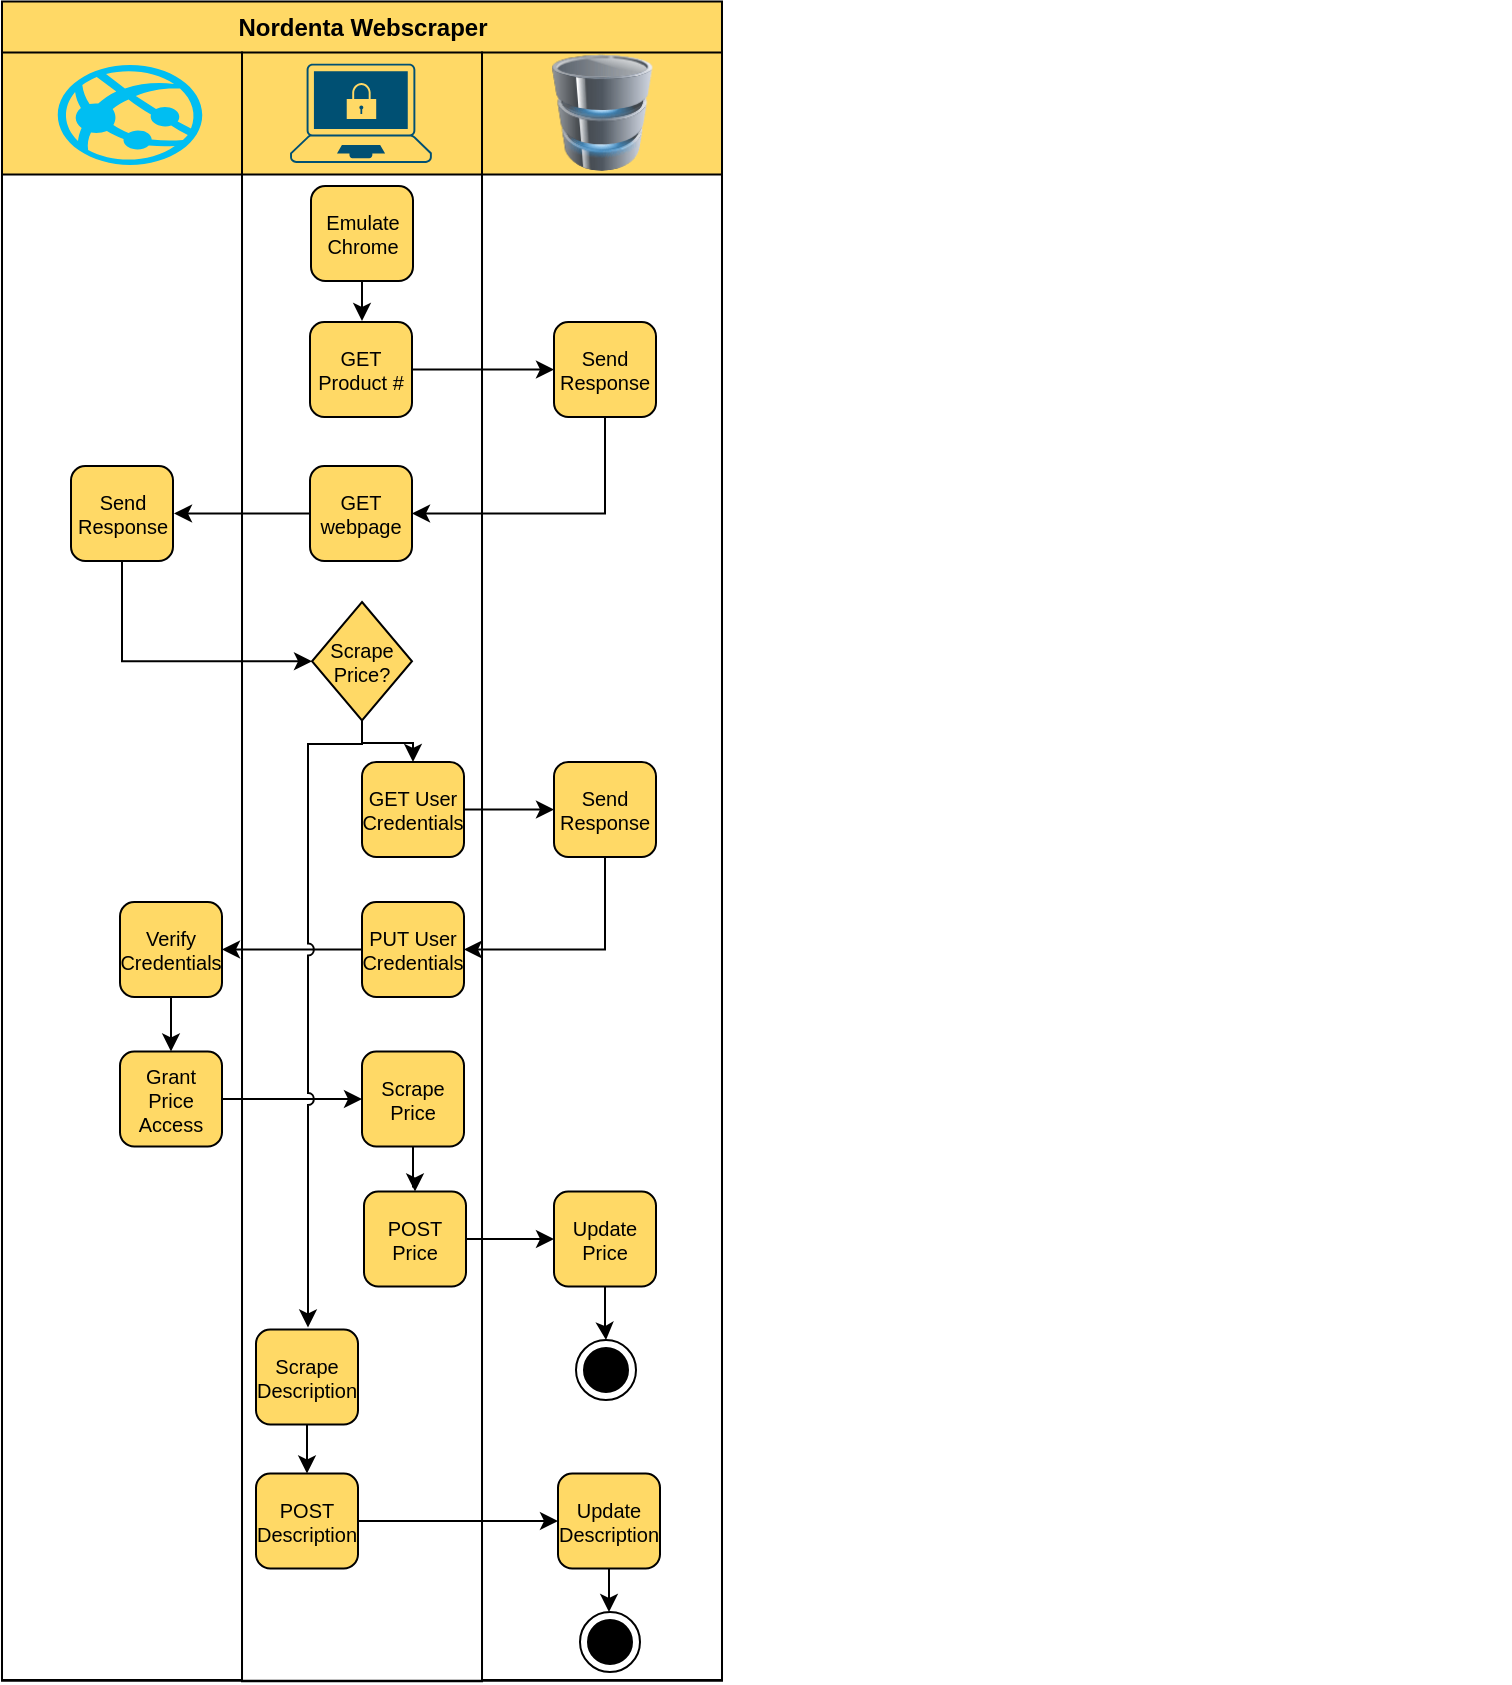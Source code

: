 <mxfile version="24.7.17" pages="2">
  <diagram id="prtHgNgQTEPvFCAcTncT" name="Page-1">
    <mxGraphModel dx="1728" dy="868" grid="1" gridSize="10" guides="1" tooltips="1" connect="1" arrows="1" fold="1" page="1" pageScale="1" pageWidth="827" pageHeight="1169" math="0" shadow="0">
      <root>
        <mxCell id="0" />
        <mxCell id="1" parent="0" />
        <mxCell id="Icc0pJldQRL-WqlS7xv6-1" value="Nordenta Webscraper" style="swimlane;html=1;childLayout=stackLayout;resizeParent=1;resizeParentMax=0;horizontal=0;startSize=26;horizontalStack=0;rotation=90;fillColor=#FFD966;movable=1;resizable=1;rotatable=1;deletable=1;editable=1;locked=0;connectable=1;container=0;" vertex="1" parent="1">
          <mxGeometry x="-5.79" y="287.54" width="839.57" height="360" as="geometry" />
        </mxCell>
        <mxCell id="Icc0pJldQRL-WqlS7xv6-23" value="" style="group" vertex="1" connectable="0" parent="1">
          <mxGeometry x="234" y="72.25" width="753.75" height="514.38" as="geometry" />
        </mxCell>
        <mxCell id="Icc0pJldQRL-WqlS7xv6-2" value="" style="swimlane;html=1;startSize=61;horizontal=0;rotation=90;fillColor=#FFD966;movable=1;resizable=1;rotatable=1;deletable=1;editable=1;locked=0;connectable=1;container=0;" vertex="1" parent="Icc0pJldQRL-WqlS7xv6-23">
          <mxGeometry x="-346.87" y="347.87" width="813.75" height="120" as="geometry" />
        </mxCell>
        <mxCell id="Icc0pJldQRL-WqlS7xv6-24" value="" style="verticalLabelPosition=top;html=1;verticalAlign=bottom;align=center;strokeColor=none;fillColor=#00BEF2;shape=mxgraph.azure.azure_website;pointerEvents=1;labelPosition=center;" vertex="1" parent="Icc0pJldQRL-WqlS7xv6-2">
          <mxGeometry x="374.75" y="-340.62" width="72.25" height="50" as="geometry" />
        </mxCell>
        <mxCell id="Icc0pJldQRL-WqlS7xv6-4" value="" style="swimlane;html=1;startSize=61;horizontal=0;rotation=90;fillColor=#FFD966;movable=1;resizable=1;rotatable=1;deletable=1;editable=1;locked=0;connectable=1;container=0;" vertex="1" parent="Icc0pJldQRL-WqlS7xv6-23">
          <mxGeometry x="-227.18" y="348.19" width="814.37" height="120" as="geometry" />
        </mxCell>
        <mxCell id="Icc0pJldQRL-WqlS7xv6-25" value="" style="points=[[0.13,0.02,0],[0.5,0,0],[0.87,0.02,0],[0.885,0.4,0],[0.985,0.985,0],[0.5,1,0],[0.015,0.985,0],[0.115,0.4,0]];verticalLabelPosition=bottom;sketch=0;html=1;verticalAlign=top;aspect=fixed;align=center;pointerEvents=1;shape=mxgraph.cisco19.secure_endpoints;fillColor=#005073;strokeColor=none;labelPosition=center;" vertex="1" parent="Icc0pJldQRL-WqlS7xv6-4">
          <mxGeometry x="371.21" y="-341.62" width="70.89" height="49.62" as="geometry" />
        </mxCell>
        <mxCell id="Icc0pJldQRL-WqlS7xv6-6" value="" style="swimlane;html=1;startSize=61;horizontal=0;rotation=90;fillColor=#FFD966;movable=1;resizable=1;rotatable=1;deletable=1;editable=1;locked=0;connectable=1;container=0;" vertex="1" parent="Icc0pJldQRL-WqlS7xv6-23">
          <mxGeometry x="-106.87" y="347.88" width="813.75" height="120" as="geometry" />
        </mxCell>
        <mxCell id="Icc0pJldQRL-WqlS7xv6-26" value="" style="image;html=1;image=img/lib/clip_art/computers/Database_128x128.png;labelPosition=center;verticalLabelPosition=top;align=center;verticalAlign=bottom;" vertex="1" parent="Icc0pJldQRL-WqlS7xv6-6">
          <mxGeometry x="374.5" y="-346" width="65" height="58.37" as="geometry" />
        </mxCell>
        <mxCell id="Icc0pJldQRL-WqlS7xv6-61" style="edgeStyle=orthogonalEdgeStyle;rounded=0;orthogonalLoop=1;jettySize=auto;html=1;entryX=0;entryY=0.5;entryDx=0;entryDy=0;" edge="1" parent="Icc0pJldQRL-WqlS7xv6-23" source="Icc0pJldQRL-WqlS7xv6-21" target="Icc0pJldQRL-WqlS7xv6-27">
          <mxGeometry relative="1" as="geometry" />
        </mxCell>
        <mxCell id="Icc0pJldQRL-WqlS7xv6-21" value="GET User Credentials" style="rounded=1;whiteSpace=wrap;html=1;fillColor=#FFD966;movable=1;resizable=1;rotatable=1;deletable=1;editable=1;locked=0;connectable=1;container=0;fontSize=10;" vertex="1" parent="Icc0pJldQRL-WqlS7xv6-23">
          <mxGeometry x="180" y="355.75" width="51" height="47.5" as="geometry" />
        </mxCell>
        <mxCell id="Icc0pJldQRL-WqlS7xv6-62" style="edgeStyle=orthogonalEdgeStyle;rounded=0;orthogonalLoop=1;jettySize=auto;html=1;entryX=1;entryY=0.5;entryDx=0;entryDy=0;" edge="1" parent="Icc0pJldQRL-WqlS7xv6-23" source="Icc0pJldQRL-WqlS7xv6-27" target="Icc0pJldQRL-WqlS7xv6-28">
          <mxGeometry relative="1" as="geometry">
            <Array as="points">
              <mxPoint x="302" y="450" />
            </Array>
          </mxGeometry>
        </mxCell>
        <mxCell id="Icc0pJldQRL-WqlS7xv6-27" value="Send Response" style="rounded=1;whiteSpace=wrap;html=1;fillColor=#FFD966;movable=1;resizable=1;rotatable=1;deletable=1;editable=1;locked=0;connectable=1;container=0;fontSize=10;" vertex="1" parent="Icc0pJldQRL-WqlS7xv6-23">
          <mxGeometry x="276" y="355.75" width="51" height="47.5" as="geometry" />
        </mxCell>
        <mxCell id="Icc0pJldQRL-WqlS7xv6-63" style="edgeStyle=orthogonalEdgeStyle;rounded=0;orthogonalLoop=1;jettySize=auto;html=1;" edge="1" parent="Icc0pJldQRL-WqlS7xv6-23" source="Icc0pJldQRL-WqlS7xv6-28" target="Icc0pJldQRL-WqlS7xv6-29">
          <mxGeometry relative="1" as="geometry" />
        </mxCell>
        <mxCell id="Icc0pJldQRL-WqlS7xv6-28" value="PUT User Credentials" style="rounded=1;whiteSpace=wrap;html=1;fillColor=#FFD966;movable=1;resizable=1;rotatable=1;deletable=1;editable=1;locked=0;connectable=1;container=0;fontSize=10;" vertex="1" parent="Icc0pJldQRL-WqlS7xv6-23">
          <mxGeometry x="180" y="425.75" width="51" height="47.5" as="geometry" />
        </mxCell>
        <mxCell id="Icc0pJldQRL-WqlS7xv6-29" value="Verify Credentials" style="rounded=1;whiteSpace=wrap;html=1;fillColor=#FFD966;movable=1;resizable=1;rotatable=1;deletable=1;editable=1;locked=0;connectable=1;container=0;fontSize=10;" vertex="1" parent="Icc0pJldQRL-WqlS7xv6-23">
          <mxGeometry x="59" y="425.75" width="51" height="47.5" as="geometry" />
        </mxCell>
        <mxCell id="Icc0pJldQRL-WqlS7xv6-50" style="edgeStyle=orthogonalEdgeStyle;rounded=0;orthogonalLoop=1;jettySize=auto;html=1;entryX=0;entryY=0.5;entryDx=0;entryDy=0;" edge="1" parent="Icc0pJldQRL-WqlS7xv6-23" source="Icc0pJldQRL-WqlS7xv6-31" target="Icc0pJldQRL-WqlS7xv6-32">
          <mxGeometry relative="1" as="geometry" />
        </mxCell>
        <mxCell id="Icc0pJldQRL-WqlS7xv6-31" value="GET Product #" style="rounded=1;whiteSpace=wrap;html=1;fillColor=#FFD966;movable=1;resizable=1;rotatable=1;deletable=1;editable=1;locked=0;connectable=1;container=0;fontSize=10;" vertex="1" parent="Icc0pJldQRL-WqlS7xv6-23">
          <mxGeometry x="154" y="135.75" width="51" height="47.5" as="geometry" />
        </mxCell>
        <mxCell id="Icc0pJldQRL-WqlS7xv6-32" value="Send Response" style="rounded=1;whiteSpace=wrap;html=1;fillColor=#FFD966;movable=1;resizable=1;rotatable=1;deletable=1;editable=1;locked=0;connectable=1;container=0;fontSize=10;" vertex="1" parent="Icc0pJldQRL-WqlS7xv6-23">
          <mxGeometry x="276" y="135.75" width="51" height="47.5" as="geometry" />
        </mxCell>
        <mxCell id="Icc0pJldQRL-WqlS7xv6-11" value="Scrape Price?" style="rhombus;whiteSpace=wrap;html=1;gradientColor=none;fillColor=#FFD966;movable=1;resizable=1;rotatable=1;deletable=1;editable=1;locked=0;connectable=1;container=0;fontSize=10;" vertex="1" parent="Icc0pJldQRL-WqlS7xv6-23">
          <mxGeometry x="155" y="275.75" width="50" height="59.25" as="geometry" />
        </mxCell>
        <mxCell id="Icc0pJldQRL-WqlS7xv6-55" style="edgeStyle=orthogonalEdgeStyle;rounded=0;orthogonalLoop=1;jettySize=auto;html=1;entryX=0;entryY=0.5;entryDx=0;entryDy=0;" edge="1" parent="Icc0pJldQRL-WqlS7xv6-23" source="Icc0pJldQRL-WqlS7xv6-8" target="Icc0pJldQRL-WqlS7xv6-11">
          <mxGeometry relative="1" as="geometry">
            <Array as="points">
              <mxPoint x="60" y="305" />
            </Array>
          </mxGeometry>
        </mxCell>
        <mxCell id="Icc0pJldQRL-WqlS7xv6-8" value="Send Response" style="rounded=1;whiteSpace=wrap;html=1;fillColor=#FFD966;movable=1;resizable=1;rotatable=1;deletable=1;editable=1;locked=0;connectable=1;container=0;fontSize=10;" vertex="1" parent="Icc0pJldQRL-WqlS7xv6-23">
          <mxGeometry x="34.5" y="207.75" width="51" height="47.5" as="geometry" />
        </mxCell>
        <mxCell id="Icc0pJldQRL-WqlS7xv6-78" value="" style="endArrow=classic;html=1;rounded=0;entryX=0.5;entryY=0;entryDx=0;entryDy=0;edgeStyle=orthogonalEdgeStyle;elbow=vertical;curved=0;exitX=0.5;exitY=1;exitDx=0;exitDy=0;" edge="1" parent="Icc0pJldQRL-WqlS7xv6-23">
          <mxGeometry width="50" height="50" relative="1" as="geometry">
            <mxPoint x="180" y="335.0" as="sourcePoint" />
            <mxPoint x="205.5" y="355.75" as="targetPoint" />
            <Array as="points">
              <mxPoint x="179.82" y="346.19" />
              <mxPoint x="205.82" y="346.19" />
            </Array>
          </mxGeometry>
        </mxCell>
        <mxCell id="Icc0pJldQRL-WqlS7xv6-49" style="edgeStyle=orthogonalEdgeStyle;rounded=0;orthogonalLoop=1;jettySize=auto;html=1;entryX=0.5;entryY=0;entryDx=0;entryDy=0;" edge="1" parent="1" source="Icc0pJldQRL-WqlS7xv6-10" target="Icc0pJldQRL-WqlS7xv6-31">
          <mxGeometry relative="1" as="geometry" />
        </mxCell>
        <mxCell id="Icc0pJldQRL-WqlS7xv6-10" value="Emulate Chrome" style="rounded=1;whiteSpace=wrap;html=1;fillColor=#FFD966;movable=1;resizable=1;rotatable=1;deletable=1;editable=1;locked=0;connectable=1;container=0;fontSize=10;" vertex="1" parent="1">
          <mxGeometry x="388.5" y="140" width="51" height="47.5" as="geometry" />
        </mxCell>
        <mxCell id="Icc0pJldQRL-WqlS7xv6-53" style="edgeStyle=orthogonalEdgeStyle;rounded=0;orthogonalLoop=1;jettySize=auto;html=1;" edge="1" parent="1" source="Icc0pJldQRL-WqlS7xv6-15">
          <mxGeometry relative="1" as="geometry">
            <mxPoint x="320" y="303.75" as="targetPoint" />
          </mxGeometry>
        </mxCell>
        <mxCell id="Icc0pJldQRL-WqlS7xv6-15" value="GET webpage" style="rounded=1;whiteSpace=wrap;html=1;fillColor=#FFD966;movable=1;resizable=1;rotatable=1;deletable=1;editable=1;locked=0;connectable=1;container=0;fontSize=10;" vertex="1" parent="1">
          <mxGeometry x="388" y="280" width="51" height="47.5" as="geometry" />
        </mxCell>
        <mxCell id="Icc0pJldQRL-WqlS7xv6-65" style="edgeStyle=orthogonalEdgeStyle;rounded=0;orthogonalLoop=1;jettySize=auto;html=1;" edge="1" parent="1" source="Icc0pJldQRL-WqlS7xv6-30" target="Icc0pJldQRL-WqlS7xv6-35">
          <mxGeometry relative="1" as="geometry" />
        </mxCell>
        <mxCell id="Icc0pJldQRL-WqlS7xv6-30" value="Grant Price Access" style="rounded=1;whiteSpace=wrap;html=1;fillColor=#FFD966;movable=1;resizable=1;rotatable=1;deletable=1;editable=1;locked=0;connectable=1;container=0;fontSize=10;" vertex="1" parent="1">
          <mxGeometry x="293" y="572.75" width="51" height="47.5" as="geometry" />
        </mxCell>
        <mxCell id="Icc0pJldQRL-WqlS7xv6-66" style="edgeStyle=orthogonalEdgeStyle;rounded=0;orthogonalLoop=1;jettySize=auto;html=1;" edge="1" parent="1" source="Icc0pJldQRL-WqlS7xv6-35" target="Icc0pJldQRL-WqlS7xv6-36">
          <mxGeometry relative="1" as="geometry" />
        </mxCell>
        <mxCell id="Icc0pJldQRL-WqlS7xv6-35" value="Scrape Price" style="rounded=1;whiteSpace=wrap;html=1;fillColor=#FFD966;movable=1;resizable=1;rotatable=1;deletable=1;editable=1;locked=0;connectable=1;container=0;fontSize=10;" vertex="1" parent="1">
          <mxGeometry x="414" y="572.75" width="51" height="47.5" as="geometry" />
        </mxCell>
        <mxCell id="Icc0pJldQRL-WqlS7xv6-68" style="edgeStyle=orthogonalEdgeStyle;rounded=0;orthogonalLoop=1;jettySize=auto;html=1;entryX=0;entryY=0.5;entryDx=0;entryDy=0;" edge="1" parent="1" source="Icc0pJldQRL-WqlS7xv6-36" target="Icc0pJldQRL-WqlS7xv6-37">
          <mxGeometry relative="1" as="geometry" />
        </mxCell>
        <mxCell id="Icc0pJldQRL-WqlS7xv6-36" value="POST Price" style="rounded=1;whiteSpace=wrap;html=1;fillColor=#FFD966;movable=1;resizable=1;rotatable=1;deletable=1;editable=1;locked=0;connectable=1;container=0;fontSize=10;" vertex="1" parent="1">
          <mxGeometry x="415" y="642.75" width="51" height="47.5" as="geometry" />
        </mxCell>
        <mxCell id="Icc0pJldQRL-WqlS7xv6-70" style="edgeStyle=orthogonalEdgeStyle;rounded=0;orthogonalLoop=1;jettySize=auto;html=1;entryX=0.5;entryY=0;entryDx=0;entryDy=0;" edge="1" parent="1" source="Icc0pJldQRL-WqlS7xv6-37" target="Icc0pJldQRL-WqlS7xv6-42">
          <mxGeometry relative="1" as="geometry" />
        </mxCell>
        <mxCell id="Icc0pJldQRL-WqlS7xv6-37" value="Update Price" style="rounded=1;whiteSpace=wrap;html=1;fillColor=#FFD966;movable=1;resizable=1;rotatable=1;deletable=1;editable=1;locked=0;connectable=1;container=0;fontSize=10;" vertex="1" parent="1">
          <mxGeometry x="510" y="642.75" width="51" height="47.5" as="geometry" />
        </mxCell>
        <mxCell id="Icc0pJldQRL-WqlS7xv6-42" value="" style="ellipse;html=1;shape=endState;fillColor=strokeColor;fontSize=10;" vertex="1" parent="1">
          <mxGeometry x="521" y="717" width="30" height="30" as="geometry" />
        </mxCell>
        <mxCell id="Icc0pJldQRL-WqlS7xv6-71" style="edgeStyle=orthogonalEdgeStyle;rounded=0;orthogonalLoop=1;jettySize=auto;html=1;" edge="1" parent="1" source="Icc0pJldQRL-WqlS7xv6-43" target="Icc0pJldQRL-WqlS7xv6-44">
          <mxGeometry relative="1" as="geometry" />
        </mxCell>
        <mxCell id="Icc0pJldQRL-WqlS7xv6-43" value="Scrape Description" style="rounded=1;whiteSpace=wrap;html=1;fillColor=#FFD966;movable=1;resizable=1;rotatable=1;deletable=1;editable=1;locked=0;connectable=1;container=0;fontSize=10;" vertex="1" parent="1">
          <mxGeometry x="361" y="711.75" width="51" height="47.5" as="geometry" />
        </mxCell>
        <mxCell id="Icc0pJldQRL-WqlS7xv6-72" style="edgeStyle=orthogonalEdgeStyle;rounded=0;orthogonalLoop=1;jettySize=auto;html=1;" edge="1" parent="1" source="Icc0pJldQRL-WqlS7xv6-44" target="Icc0pJldQRL-WqlS7xv6-47">
          <mxGeometry relative="1" as="geometry" />
        </mxCell>
        <mxCell id="Icc0pJldQRL-WqlS7xv6-44" value="POST Description" style="rounded=1;whiteSpace=wrap;html=1;fillColor=#FFD966;movable=1;resizable=1;rotatable=1;deletable=1;editable=1;locked=0;connectable=1;container=0;fontSize=10;" vertex="1" parent="1">
          <mxGeometry x="361" y="783.75" width="51" height="47.5" as="geometry" />
        </mxCell>
        <mxCell id="Icc0pJldQRL-WqlS7xv6-47" value="Update Description" style="rounded=1;whiteSpace=wrap;html=1;fillColor=#FFD966;movable=1;resizable=1;rotatable=1;deletable=1;editable=1;locked=0;connectable=1;container=0;fontSize=10;" vertex="1" parent="1">
          <mxGeometry x="512" y="783.75" width="51" height="47.5" as="geometry" />
        </mxCell>
        <mxCell id="Icc0pJldQRL-WqlS7xv6-48" value="" style="ellipse;html=1;shape=endState;fillColor=strokeColor;fontSize=10;" vertex="1" parent="1">
          <mxGeometry x="523" y="853" width="30" height="30" as="geometry" />
        </mxCell>
        <mxCell id="Icc0pJldQRL-WqlS7xv6-51" style="edgeStyle=orthogonalEdgeStyle;rounded=0;orthogonalLoop=1;jettySize=auto;html=1;entryX=1;entryY=0.5;entryDx=0;entryDy=0;" edge="1" parent="1" source="Icc0pJldQRL-WqlS7xv6-32" target="Icc0pJldQRL-WqlS7xv6-15">
          <mxGeometry relative="1" as="geometry">
            <Array as="points">
              <mxPoint x="536" y="304" />
            </Array>
          </mxGeometry>
        </mxCell>
        <mxCell id="Icc0pJldQRL-WqlS7xv6-64" style="edgeStyle=orthogonalEdgeStyle;rounded=0;orthogonalLoop=1;jettySize=auto;html=1;" edge="1" parent="1" source="Icc0pJldQRL-WqlS7xv6-29" target="Icc0pJldQRL-WqlS7xv6-30">
          <mxGeometry relative="1" as="geometry" />
        </mxCell>
        <mxCell id="Icc0pJldQRL-WqlS7xv6-75" style="edgeStyle=orthogonalEdgeStyle;rounded=0;orthogonalLoop=1;jettySize=auto;html=1;entryX=0.533;entryY=-0.074;entryDx=0;entryDy=0;entryPerimeter=0;exitX=0.5;exitY=1;exitDx=0;exitDy=0;" edge="1" parent="1" source="Icc0pJldQRL-WqlS7xv6-47">
          <mxGeometry relative="1" as="geometry">
            <mxPoint x="537.497" y="834.25" as="sourcePoint" />
            <mxPoint x="536.99" y="853.78" as="targetPoint" />
            <Array as="points">
              <mxPoint x="537" y="853" />
              <mxPoint x="537" y="853" />
            </Array>
          </mxGeometry>
        </mxCell>
        <mxCell id="Icc0pJldQRL-WqlS7xv6-80" value="" style="endArrow=classic;html=1;rounded=0;jumpStyle=arc;edgeStyle=orthogonalEdgeStyle;exitX=0.5;exitY=1;exitDx=0;exitDy=0;" edge="1" parent="1" source="Icc0pJldQRL-WqlS7xv6-11">
          <mxGeometry width="50" height="50" relative="1" as="geometry">
            <mxPoint x="410" y="419" as="sourcePoint" />
            <mxPoint x="387" y="710.75" as="targetPoint" />
            <Array as="points">
              <mxPoint x="414" y="419" />
              <mxPoint x="387" y="419" />
            </Array>
          </mxGeometry>
        </mxCell>
      </root>
    </mxGraphModel>
  </diagram>
  <diagram id="tWZMgUSBOcMcgNl6Ank5" name="Page-2">
    <mxGraphModel dx="988" dy="496" grid="1" gridSize="10" guides="1" tooltips="1" connect="1" arrows="1" fold="1" page="1" pageScale="1" pageWidth="827" pageHeight="1169" math="0" shadow="0">
      <root>
        <mxCell id="0" />
        <mxCell id="1" parent="0" />
        <mxCell id="_Zf20dQg18zxxb_NY8o4-1" value="Nordenta Webscraper" style="swimlane;html=1;childLayout=stackLayout;resizeParent=1;resizeParentMax=0;horizontal=0;startSize=20;horizontalStack=0;rotation=90;fillColor=#FFD966;" vertex="1" parent="1">
          <mxGeometry x="187.75" y="100" width="452.5" height="360" as="geometry" />
        </mxCell>
        <mxCell id="_Zf20dQg18zxxb_NY8o4-2" value="" style="swimlane;html=1;startSize=61;horizontal=0;rotation=90;fillColor=#FFD966;" vertex="1" parent="1">
          <mxGeometry x="79" y="229.25" width="430" height="120" as="geometry" />
        </mxCell>
        <mxCell id="vj2_HNSLxKVIQQjpJSS1-1" value="" style="verticalLabelPosition=top;html=1;verticalAlign=bottom;align=center;strokeColor=none;fillColor=#00BEF2;shape=mxgraph.azure.azure_website;pointerEvents=1;labelPosition=center;" vertex="1" parent="_Zf20dQg18zxxb_NY8o4-2">
          <mxGeometry x="184.75" y="-149.25" width="60.5" height="49.25" as="geometry" />
        </mxCell>
        <mxCell id="_Zf20dQg18zxxb_NY8o4-3" value="" style="swimlane;html=1;startSize=61;horizontal=0;rotation=90;fillColor=#FFD966;" vertex="1" parent="1">
          <mxGeometry x="199" y="229.25" width="430" height="120" as="geometry" />
        </mxCell>
        <mxCell id="vj2_HNSLxKVIQQjpJSS1-2" value="" style="points=[[0.13,0.02,0],[0.5,0,0],[0.87,0.02,0],[0.885,0.4,0],[0.985,0.985,0],[0.5,1,0],[0.015,0.985,0],[0.115,0.4,0]];verticalLabelPosition=bottom;sketch=0;html=1;verticalAlign=top;aspect=fixed;align=center;pointerEvents=1;shape=mxgraph.cisco19.secure_endpoints;fillColor=#005073;strokeColor=none;labelPosition=center;" vertex="1" parent="_Zf20dQg18zxxb_NY8o4-3">
          <mxGeometry x="179" y="-149.25" width="71.18" height="49.25" as="geometry" />
        </mxCell>
        <mxCell id="_Zf20dQg18zxxb_NY8o4-4" value="" style="swimlane;html=1;startSize=61;horizontal=0;rotation=90;fillColor=#FFD966;" vertex="1" parent="1">
          <mxGeometry x="319" y="229.25" width="430" height="120" as="geometry" />
        </mxCell>
        <mxCell id="vj2_HNSLxKVIQQjpJSS1-3" value="" style="image;html=1;image=img/lib/clip_art/computers/Database_128x128.png;labelPosition=center;verticalLabelPosition=top;align=center;verticalAlign=bottom;" vertex="1" parent="_Zf20dQg18zxxb_NY8o4-4">
          <mxGeometry x="192.25" y="-155.37" width="45.5" height="61.5" as="geometry" />
        </mxCell>
        <mxCell id="kjXF0Woj5iTMlpLaW1JS-1" value="Send Response" style="rounded=1;whiteSpace=wrap;html=1;fillColor=#FFD966;" vertex="1" parent="1">
          <mxGeometry x="305" y="137.5" width="51" height="47.5" as="geometry" />
        </mxCell>
        <mxCell id="kjXF0Woj5iTMlpLaW1JS-2" value="Send login info" style="rounded=1;whiteSpace=wrap;html=1;fillColor=#FFD966;" vertex="1" parent="1">
          <mxGeometry x="460" y="137.5" width="51" height="47.5" as="geometry" />
        </mxCell>
        <mxCell id="kjXF0Woj5iTMlpLaW1JS-3" value="Simulate Chrome" style="rounded=1;whiteSpace=wrap;html=1;fillColor=#FFD966;" vertex="1" parent="1">
          <mxGeometry x="230" y="266.25" width="51" height="47.5" as="geometry" />
        </mxCell>
        <mxCell id="kjXF0Woj5iTMlpLaW1JS-4" value="Scrape Price?" style="rhombus;whiteSpace=wrap;html=1;gradientColor=none;fillColor=#FFD966;" vertex="1" parent="1">
          <mxGeometry x="386" y="250" width="57" height="70" as="geometry" />
        </mxCell>
        <mxCell id="kjXF0Woj5iTMlpLaW1JS-5" value="Send login info" style="rounded=1;whiteSpace=wrap;html=1;fillColor=#FFD966;" vertex="1" parent="1">
          <mxGeometry x="470" y="240" width="51" height="47.5" as="geometry" />
        </mxCell>
        <mxCell id="kjXF0Woj5iTMlpLaW1JS-6" style="edgeStyle=orthogonalEdgeStyle;rounded=0;orthogonalLoop=1;jettySize=auto;html=1;" edge="1" parent="1" source="kjXF0Woj5iTMlpLaW1JS-1" target="kjXF0Woj5iTMlpLaW1JS-4">
          <mxGeometry relative="1" as="geometry" />
        </mxCell>
        <mxCell id="kjXF0Woj5iTMlpLaW1JS-7" style="edgeStyle=orthogonalEdgeStyle;rounded=0;orthogonalLoop=1;jettySize=auto;html=1;entryX=0.5;entryY=1;entryDx=0;entryDy=0;" edge="1" parent="1" source="kjXF0Woj5iTMlpLaW1JS-8" target="kjXF0Woj5iTMlpLaW1JS-1">
          <mxGeometry relative="1" as="geometry" />
        </mxCell>
        <mxCell id="kjXF0Woj5iTMlpLaW1JS-8" value="GET webpage" style="rounded=1;whiteSpace=wrap;html=1;fillColor=#FFD966;" vertex="1" parent="1">
          <mxGeometry x="305" y="266.25" width="51" height="47.5" as="geometry" />
        </mxCell>
        <mxCell id="kjXF0Woj5iTMlpLaW1JS-9" style="edgeStyle=orthogonalEdgeStyle;rounded=0;orthogonalLoop=1;jettySize=auto;html=1;entryX=0;entryY=0.5;entryDx=0;entryDy=0;" edge="1" parent="1" source="kjXF0Woj5iTMlpLaW1JS-3" target="kjXF0Woj5iTMlpLaW1JS-8">
          <mxGeometry relative="1" as="geometry" />
        </mxCell>
        <mxCell id="0TTQyvBh0qCLBWSLqZii-1" value="Nordenta Webscraper" style="swimlane;html=1;childLayout=stackLayout;resizeParent=1;resizeParentMax=0;horizontal=0;startSize=26;horizontalStack=0;rotation=90;fillColor=#FFD966;movable=1;resizable=1;rotatable=1;deletable=1;editable=1;locked=0;connectable=1;container=0;" vertex="1" parent="1">
          <mxGeometry x="-5.79" y="287.54" width="839.57" height="360" as="geometry" />
        </mxCell>
        <mxCell id="0TTQyvBh0qCLBWSLqZii-2" value="" style="swimlane;html=1;startSize=61;horizontal=0;rotation=90;fillColor=#FFD966;movable=1;resizable=1;rotatable=1;deletable=1;editable=1;locked=0;connectable=1;container=0;" vertex="1" parent="1">
          <mxGeometry x="-112.87" y="420.12" width="813.75" height="120" as="geometry" />
        </mxCell>
        <mxCell id="0TTQyvBh0qCLBWSLqZii-3" value="" style="verticalLabelPosition=top;html=1;verticalAlign=bottom;align=center;strokeColor=none;fillColor=#00BEF2;shape=mxgraph.azure.azure_website;pointerEvents=1;labelPosition=center;" vertex="1" parent="0TTQyvBh0qCLBWSLqZii-2">
          <mxGeometry x="374.75" y="-340.62" width="72.25" height="50" as="geometry" />
        </mxCell>
        <mxCell id="0TTQyvBh0qCLBWSLqZii-4" value="" style="swimlane;html=1;startSize=61;horizontal=0;rotation=90;fillColor=#FFD966;movable=1;resizable=1;rotatable=1;deletable=1;editable=1;locked=0;connectable=1;container=0;" vertex="1" parent="1">
          <mxGeometry x="6.82" y="420.44" width="814.37" height="120" as="geometry" />
        </mxCell>
        <mxCell id="0TTQyvBh0qCLBWSLqZii-5" value="" style="points=[[0.13,0.02,0],[0.5,0,0],[0.87,0.02,0],[0.885,0.4,0],[0.985,0.985,0],[0.5,1,0],[0.015,0.985,0],[0.115,0.4,0]];verticalLabelPosition=bottom;sketch=0;html=1;verticalAlign=top;aspect=fixed;align=center;pointerEvents=1;shape=mxgraph.cisco19.secure_endpoints;fillColor=#005073;strokeColor=none;labelPosition=center;" vertex="1" parent="0TTQyvBh0qCLBWSLqZii-4">
          <mxGeometry x="371.21" y="-341.62" width="70.89" height="49.62" as="geometry" />
        </mxCell>
        <mxCell id="0TTQyvBh0qCLBWSLqZii-6" value="" style="swimlane;html=1;startSize=61;horizontal=0;rotation=90;fillColor=#FFD966;movable=1;resizable=1;rotatable=1;deletable=1;editable=1;locked=0;connectable=1;container=0;" vertex="1" parent="1">
          <mxGeometry x="127.13" y="420.13" width="813.75" height="120" as="geometry" />
        </mxCell>
        <mxCell id="0TTQyvBh0qCLBWSLqZii-7" value="" style="image;html=1;image=img/lib/clip_art/computers/Database_128x128.png;labelPosition=center;verticalLabelPosition=top;align=center;verticalAlign=bottom;" vertex="1" parent="0TTQyvBh0qCLBWSLqZii-6">
          <mxGeometry x="374.5" y="-346" width="65" height="58.37" as="geometry" />
        </mxCell>
        <mxCell id="0TTQyvBh0qCLBWSLqZii-8" style="edgeStyle=orthogonalEdgeStyle;rounded=0;orthogonalLoop=1;jettySize=auto;html=1;entryX=0;entryY=0.5;entryDx=0;entryDy=0;" edge="1" parent="1" source="0TTQyvBh0qCLBWSLqZii-9" target="0TTQyvBh0qCLBWSLqZii-11">
          <mxGeometry relative="1" as="geometry" />
        </mxCell>
        <mxCell id="0TTQyvBh0qCLBWSLqZii-9" value="GET User Credentials" style="rounded=1;whiteSpace=wrap;html=1;fillColor=#FFD966;movable=1;resizable=1;rotatable=1;deletable=1;editable=1;locked=0;connectable=1;container=0;fontSize=10;" vertex="1" parent="1">
          <mxGeometry x="414" y="428" width="51" height="47.5" as="geometry" />
        </mxCell>
        <mxCell id="0TTQyvBh0qCLBWSLqZii-10" style="edgeStyle=orthogonalEdgeStyle;rounded=0;orthogonalLoop=1;jettySize=auto;html=1;entryX=1;entryY=0.5;entryDx=0;entryDy=0;" edge="1" parent="1" source="0TTQyvBh0qCLBWSLqZii-11" target="0TTQyvBh0qCLBWSLqZii-13">
          <mxGeometry relative="1" as="geometry">
            <Array as="points">
              <mxPoint x="536" y="522.25" />
            </Array>
          </mxGeometry>
        </mxCell>
        <mxCell id="0TTQyvBh0qCLBWSLqZii-11" value="Send Response" style="rounded=1;whiteSpace=wrap;html=1;fillColor=#FFD966;movable=1;resizable=1;rotatable=1;deletable=1;editable=1;locked=0;connectable=1;container=0;fontSize=10;" vertex="1" parent="1">
          <mxGeometry x="510" y="428" width="51" height="47.5" as="geometry" />
        </mxCell>
        <mxCell id="0TTQyvBh0qCLBWSLqZii-12" style="edgeStyle=orthogonalEdgeStyle;rounded=0;orthogonalLoop=1;jettySize=auto;html=1;" edge="1" parent="1" source="0TTQyvBh0qCLBWSLqZii-13" target="0TTQyvBh0qCLBWSLqZii-14">
          <mxGeometry relative="1" as="geometry" />
        </mxCell>
        <mxCell id="0TTQyvBh0qCLBWSLqZii-13" value="PUT User Credentials" style="rounded=1;whiteSpace=wrap;html=1;fillColor=#FFD966;movable=1;resizable=1;rotatable=1;deletable=1;editable=1;locked=0;connectable=1;container=0;fontSize=10;" vertex="1" parent="1">
          <mxGeometry x="414" y="498" width="51" height="47.5" as="geometry" />
        </mxCell>
        <mxCell id="0TTQyvBh0qCLBWSLqZii-14" value="Verify Credentials" style="rounded=1;whiteSpace=wrap;html=1;fillColor=#FFD966;movable=1;resizable=1;rotatable=1;deletable=1;editable=1;locked=0;connectable=1;container=0;fontSize=10;" vertex="1" parent="1">
          <mxGeometry x="293" y="498" width="51" height="47.5" as="geometry" />
        </mxCell>
        <mxCell id="0TTQyvBh0qCLBWSLqZii-15" style="edgeStyle=orthogonalEdgeStyle;rounded=0;orthogonalLoop=1;jettySize=auto;html=1;entryX=0;entryY=0.5;entryDx=0;entryDy=0;" edge="1" parent="1" source="0TTQyvBh0qCLBWSLqZii-16" target="0TTQyvBh0qCLBWSLqZii-17">
          <mxGeometry relative="1" as="geometry" />
        </mxCell>
        <mxCell id="0TTQyvBh0qCLBWSLqZii-16" value="GET Product #" style="rounded=1;whiteSpace=wrap;html=1;fillColor=#FFD966;movable=1;resizable=1;rotatable=1;deletable=1;editable=1;locked=0;connectable=1;container=0;fontSize=10;" vertex="1" parent="1">
          <mxGeometry x="388" y="208" width="51" height="47.5" as="geometry" />
        </mxCell>
        <mxCell id="0TTQyvBh0qCLBWSLqZii-17" value="Send Response" style="rounded=1;whiteSpace=wrap;html=1;fillColor=#FFD966;movable=1;resizable=1;rotatable=1;deletable=1;editable=1;locked=0;connectable=1;container=0;fontSize=10;" vertex="1" parent="1">
          <mxGeometry x="510" y="208" width="51" height="47.5" as="geometry" />
        </mxCell>
        <mxCell id="0TTQyvBh0qCLBWSLqZii-18" value="Scrape Price?" style="rhombus;whiteSpace=wrap;html=1;gradientColor=none;fillColor=#FFD966;movable=1;resizable=1;rotatable=1;deletable=1;editable=1;locked=0;connectable=1;container=0;fontSize=10;" vertex="1" parent="1">
          <mxGeometry x="389" y="348" width="50" height="59.25" as="geometry" />
        </mxCell>
        <mxCell id="0TTQyvBh0qCLBWSLqZii-19" style="edgeStyle=orthogonalEdgeStyle;rounded=0;orthogonalLoop=1;jettySize=auto;html=1;entryX=0;entryY=0.5;entryDx=0;entryDy=0;" edge="1" parent="1" source="0TTQyvBh0qCLBWSLqZii-20" target="0TTQyvBh0qCLBWSLqZii-18">
          <mxGeometry relative="1" as="geometry">
            <Array as="points">
              <mxPoint x="294" y="377.25" />
            </Array>
          </mxGeometry>
        </mxCell>
        <mxCell id="0TTQyvBh0qCLBWSLqZii-20" value="Send Response" style="rounded=1;whiteSpace=wrap;html=1;fillColor=#FFD966;movable=1;resizable=1;rotatable=1;deletable=1;editable=1;locked=0;connectable=1;container=0;fontSize=10;" vertex="1" parent="1">
          <mxGeometry x="268.5" y="280" width="51" height="47.5" as="geometry" />
        </mxCell>
        <mxCell id="0TTQyvBh0qCLBWSLqZii-21" value="" style="endArrow=classic;html=1;rounded=0;entryX=0.5;entryY=0;entryDx=0;entryDy=0;edgeStyle=orthogonalEdgeStyle;elbow=vertical;curved=0;exitX=0.5;exitY=1;exitDx=0;exitDy=0;" edge="1" parent="1">
          <mxGeometry width="50" height="50" relative="1" as="geometry">
            <mxPoint x="414" y="407.25" as="sourcePoint" />
            <mxPoint x="439.5" y="428" as="targetPoint" />
            <Array as="points">
              <mxPoint x="413.82" y="418.44" />
              <mxPoint x="439.82" y="418.44" />
            </Array>
          </mxGeometry>
        </mxCell>
        <mxCell id="0TTQyvBh0qCLBWSLqZii-22" style="edgeStyle=orthogonalEdgeStyle;rounded=0;orthogonalLoop=1;jettySize=auto;html=1;entryX=0.5;entryY=0;entryDx=0;entryDy=0;" edge="1" parent="1" source="0TTQyvBh0qCLBWSLqZii-23" target="0TTQyvBh0qCLBWSLqZii-16">
          <mxGeometry relative="1" as="geometry" />
        </mxCell>
        <mxCell id="0TTQyvBh0qCLBWSLqZii-23" value="Emulate Chrome" style="rounded=1;whiteSpace=wrap;html=1;fillColor=#FFD966;movable=1;resizable=1;rotatable=1;deletable=1;editable=1;locked=0;connectable=1;container=0;fontSize=10;" vertex="1" parent="1">
          <mxGeometry x="388.5" y="140" width="51" height="47.5" as="geometry" />
        </mxCell>
        <mxCell id="0TTQyvBh0qCLBWSLqZii-24" style="edgeStyle=orthogonalEdgeStyle;rounded=0;orthogonalLoop=1;jettySize=auto;html=1;" edge="1" parent="1" source="0TTQyvBh0qCLBWSLqZii-25">
          <mxGeometry relative="1" as="geometry">
            <mxPoint x="320" y="303.75" as="targetPoint" />
          </mxGeometry>
        </mxCell>
        <mxCell id="0TTQyvBh0qCLBWSLqZii-25" value="GET webpage" style="rounded=1;whiteSpace=wrap;html=1;fillColor=#FFD966;movable=1;resizable=1;rotatable=1;deletable=1;editable=1;locked=0;connectable=1;container=0;fontSize=10;" vertex="1" parent="1">
          <mxGeometry x="388" y="280" width="51" height="47.5" as="geometry" />
        </mxCell>
        <mxCell id="0TTQyvBh0qCLBWSLqZii-26" style="edgeStyle=orthogonalEdgeStyle;rounded=0;orthogonalLoop=1;jettySize=auto;html=1;" edge="1" parent="1" source="0TTQyvBh0qCLBWSLqZii-27" target="0TTQyvBh0qCLBWSLqZii-29">
          <mxGeometry relative="1" as="geometry" />
        </mxCell>
        <mxCell id="0TTQyvBh0qCLBWSLqZii-27" value="Grant Price Access" style="rounded=1;whiteSpace=wrap;html=1;fillColor=#FFD966;movable=1;resizable=1;rotatable=1;deletable=1;editable=1;locked=0;connectable=1;container=0;fontSize=10;" vertex="1" parent="1">
          <mxGeometry x="293" y="572.75" width="51" height="47.5" as="geometry" />
        </mxCell>
        <mxCell id="0TTQyvBh0qCLBWSLqZii-28" style="edgeStyle=orthogonalEdgeStyle;rounded=0;orthogonalLoop=1;jettySize=auto;html=1;" edge="1" parent="1" source="0TTQyvBh0qCLBWSLqZii-29" target="0TTQyvBh0qCLBWSLqZii-31">
          <mxGeometry relative="1" as="geometry" />
        </mxCell>
        <mxCell id="0TTQyvBh0qCLBWSLqZii-29" value="Scrape Price" style="rounded=1;whiteSpace=wrap;html=1;fillColor=#FFD966;movable=1;resizable=1;rotatable=1;deletable=1;editable=1;locked=0;connectable=1;container=0;fontSize=10;" vertex="1" parent="1">
          <mxGeometry x="414" y="572.75" width="51" height="47.5" as="geometry" />
        </mxCell>
        <mxCell id="0TTQyvBh0qCLBWSLqZii-30" style="edgeStyle=orthogonalEdgeStyle;rounded=0;orthogonalLoop=1;jettySize=auto;html=1;entryX=0;entryY=0.5;entryDx=0;entryDy=0;" edge="1" parent="1" source="0TTQyvBh0qCLBWSLqZii-31" target="0TTQyvBh0qCLBWSLqZii-33">
          <mxGeometry relative="1" as="geometry" />
        </mxCell>
        <mxCell id="0TTQyvBh0qCLBWSLqZii-31" value="POST Price" style="rounded=1;whiteSpace=wrap;html=1;fillColor=#FFD966;movable=1;resizable=1;rotatable=1;deletable=1;editable=1;locked=0;connectable=1;container=0;fontSize=10;" vertex="1" parent="1">
          <mxGeometry x="415" y="642.75" width="51" height="47.5" as="geometry" />
        </mxCell>
        <mxCell id="0TTQyvBh0qCLBWSLqZii-32" style="edgeStyle=orthogonalEdgeStyle;rounded=0;orthogonalLoop=1;jettySize=auto;html=1;entryX=0.5;entryY=0;entryDx=0;entryDy=0;" edge="1" parent="1" source="0TTQyvBh0qCLBWSLqZii-33" target="0TTQyvBh0qCLBWSLqZii-34">
          <mxGeometry relative="1" as="geometry" />
        </mxCell>
        <mxCell id="0TTQyvBh0qCLBWSLqZii-33" value="Update Price" style="rounded=1;whiteSpace=wrap;html=1;fillColor=#FFD966;movable=1;resizable=1;rotatable=1;deletable=1;editable=1;locked=0;connectable=1;container=0;fontSize=10;" vertex="1" parent="1">
          <mxGeometry x="510" y="642.75" width="51" height="47.5" as="geometry" />
        </mxCell>
        <mxCell id="0TTQyvBh0qCLBWSLqZii-34" value="" style="ellipse;html=1;shape=endState;fillColor=strokeColor;fontSize=10;" vertex="1" parent="1">
          <mxGeometry x="521" y="717" width="30" height="30" as="geometry" />
        </mxCell>
        <mxCell id="0TTQyvBh0qCLBWSLqZii-35" style="edgeStyle=orthogonalEdgeStyle;rounded=0;orthogonalLoop=1;jettySize=auto;html=1;" edge="1" parent="1" source="0TTQyvBh0qCLBWSLqZii-36" target="0TTQyvBh0qCLBWSLqZii-38">
          <mxGeometry relative="1" as="geometry" />
        </mxCell>
        <mxCell id="0TTQyvBh0qCLBWSLqZii-36" value="Scrape Description" style="rounded=1;whiteSpace=wrap;html=1;fillColor=#FFD966;movable=1;resizable=1;rotatable=1;deletable=1;editable=1;locked=0;connectable=1;container=0;fontSize=10;" vertex="1" parent="1">
          <mxGeometry x="361" y="711.75" width="51" height="47.5" as="geometry" />
        </mxCell>
        <mxCell id="0TTQyvBh0qCLBWSLqZii-37" style="edgeStyle=orthogonalEdgeStyle;rounded=0;orthogonalLoop=1;jettySize=auto;html=1;" edge="1" parent="1" source="0TTQyvBh0qCLBWSLqZii-38" target="0TTQyvBh0qCLBWSLqZii-39">
          <mxGeometry relative="1" as="geometry" />
        </mxCell>
        <mxCell id="0TTQyvBh0qCLBWSLqZii-38" value="POST Description" style="rounded=1;whiteSpace=wrap;html=1;fillColor=#FFD966;movable=1;resizable=1;rotatable=1;deletable=1;editable=1;locked=0;connectable=1;container=0;fontSize=10;" vertex="1" parent="1">
          <mxGeometry x="361" y="783.75" width="51" height="47.5" as="geometry" />
        </mxCell>
        <mxCell id="0TTQyvBh0qCLBWSLqZii-39" value="Update Description" style="rounded=1;whiteSpace=wrap;html=1;fillColor=#FFD966;movable=1;resizable=1;rotatable=1;deletable=1;editable=1;locked=0;connectable=1;container=0;fontSize=10;" vertex="1" parent="1">
          <mxGeometry x="512" y="783.75" width="51" height="47.5" as="geometry" />
        </mxCell>
        <mxCell id="0TTQyvBh0qCLBWSLqZii-40" value="" style="ellipse;html=1;shape=endState;fillColor=strokeColor;fontSize=10;" vertex="1" parent="1">
          <mxGeometry x="523" y="853" width="30" height="30" as="geometry" />
        </mxCell>
        <mxCell id="0TTQyvBh0qCLBWSLqZii-41" style="edgeStyle=orthogonalEdgeStyle;rounded=0;orthogonalLoop=1;jettySize=auto;html=1;entryX=1;entryY=0.5;entryDx=0;entryDy=0;" edge="1" parent="1" source="0TTQyvBh0qCLBWSLqZii-17" target="0TTQyvBh0qCLBWSLqZii-25">
          <mxGeometry relative="1" as="geometry">
            <Array as="points">
              <mxPoint x="536" y="304" />
            </Array>
          </mxGeometry>
        </mxCell>
        <mxCell id="0TTQyvBh0qCLBWSLqZii-42" style="edgeStyle=orthogonalEdgeStyle;rounded=0;orthogonalLoop=1;jettySize=auto;html=1;" edge="1" parent="1" source="0TTQyvBh0qCLBWSLqZii-14" target="0TTQyvBh0qCLBWSLqZii-27">
          <mxGeometry relative="1" as="geometry" />
        </mxCell>
        <mxCell id="0TTQyvBh0qCLBWSLqZii-43" style="edgeStyle=orthogonalEdgeStyle;rounded=0;orthogonalLoop=1;jettySize=auto;html=1;entryX=0.533;entryY=-0.074;entryDx=0;entryDy=0;entryPerimeter=0;exitX=0.5;exitY=1;exitDx=0;exitDy=0;" edge="1" parent="1" source="0TTQyvBh0qCLBWSLqZii-39">
          <mxGeometry relative="1" as="geometry">
            <mxPoint x="537.497" y="834.25" as="sourcePoint" />
            <mxPoint x="536.99" y="853.78" as="targetPoint" />
            <Array as="points">
              <mxPoint x="537" y="853" />
              <mxPoint x="537" y="853" />
            </Array>
          </mxGeometry>
        </mxCell>
        <mxCell id="0TTQyvBh0qCLBWSLqZii-44" value="" style="endArrow=classic;html=1;rounded=0;jumpStyle=arc;edgeStyle=orthogonalEdgeStyle;exitX=0.5;exitY=1;exitDx=0;exitDy=0;" edge="1" parent="1" source="0TTQyvBh0qCLBWSLqZii-18">
          <mxGeometry width="50" height="50" relative="1" as="geometry">
            <mxPoint x="410" y="419" as="sourcePoint" />
            <mxPoint x="387" y="710.75" as="targetPoint" />
            <Array as="points">
              <mxPoint x="414" y="419" />
              <mxPoint x="387" y="419" />
            </Array>
          </mxGeometry>
        </mxCell>
      </root>
    </mxGraphModel>
  </diagram>
</mxfile>
